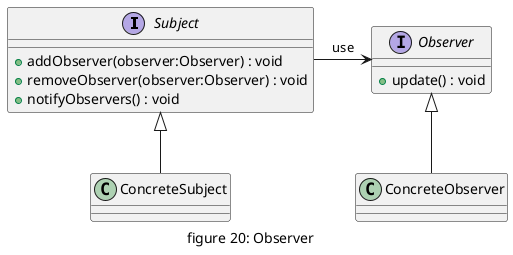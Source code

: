 @startuml "figure20_observer"
caption figure 20: Observer

interface Subject{
    + addObserver(observer:Observer) : void
    + removeObserver(observer:Observer) : void
    + notifyObservers() : void
}

interface Observer{
    + update() : void
}

class ConcreteSubject{
}

class ConcreteObserver{

}

Subject <|-- ConcreteSubject
Observer <|-- ConcreteObserver

Subject -right-> Observer : use
@enduml


@startuml "figure20_observer_case"
caption figure 20: Observer case

interface Product{
    + addBuyer(user:Buyer*) : void
    + removeBuyer(user:Buyer*) : void
    + notifyBuyers() : void
    + setAmount(amount:int) : void
}

interface Buyer{
    + action() : void
}

class IPhoneX{
    - buyers : std::List<Buyer*>
    - amount : int
}

class BuyerA{}

class BuyerB{}



Product <|-- IPhoneX
Buyer <|-- BuyerA
Buyer <|-- BuyerB

Product -right-> Buyer : use
@enduml